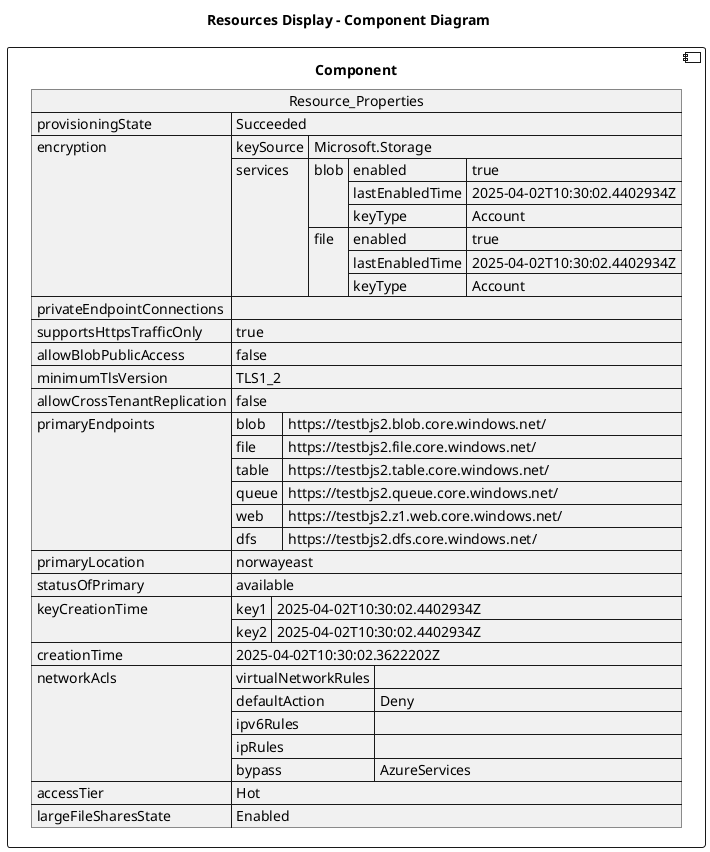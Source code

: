 @startuml

title Resources Display - Component Diagram

component Component {

json  Resource_Properties {
  "provisioningState": "Succeeded",
  "encryption": {
    "keySource": "Microsoft.Storage",
    "services": {
      "blob": {
        "enabled": true,
        "lastEnabledTime": "2025-04-02T10:30:02.4402934Z",
        "keyType": "Account"
      },
      "file": {
        "enabled": true,
        "lastEnabledTime": "2025-04-02T10:30:02.4402934Z",
        "keyType": "Account"
      }
    }
  },
  "privateEndpointConnections": [],
  "supportsHttpsTrafficOnly": true,
  "allowBlobPublicAccess": false,
  "minimumTlsVersion": "TLS1_2",
  "allowCrossTenantReplication": false,
  "primaryEndpoints": {
    "blob": "https://testbjs2.blob.core.windows.net/",
    "file": "https://testbjs2.file.core.windows.net/",
    "table": "https://testbjs2.table.core.windows.net/",
    "queue": "https://testbjs2.queue.core.windows.net/",
    "web": "https://testbjs2.z1.web.core.windows.net/",
    "dfs": "https://testbjs2.dfs.core.windows.net/"
  },
  "primaryLocation": "norwayeast",
  "statusOfPrimary": "available",
  "keyCreationTime": {
    "key1": "2025-04-02T10:30:02.4402934Z",
    "key2": "2025-04-02T10:30:02.4402934Z"
  },
  "creationTime": "2025-04-02T10:30:02.3622202Z",
  "networkAcls": {
    "virtualNetworkRules": [],
    "defaultAction": "Deny",
    "ipv6Rules": [],
    "ipRules": [],
    "bypass": "AzureServices"
  },
  "accessTier": "Hot",
  "largeFileSharesState": "Enabled"
}
}
@enduml
